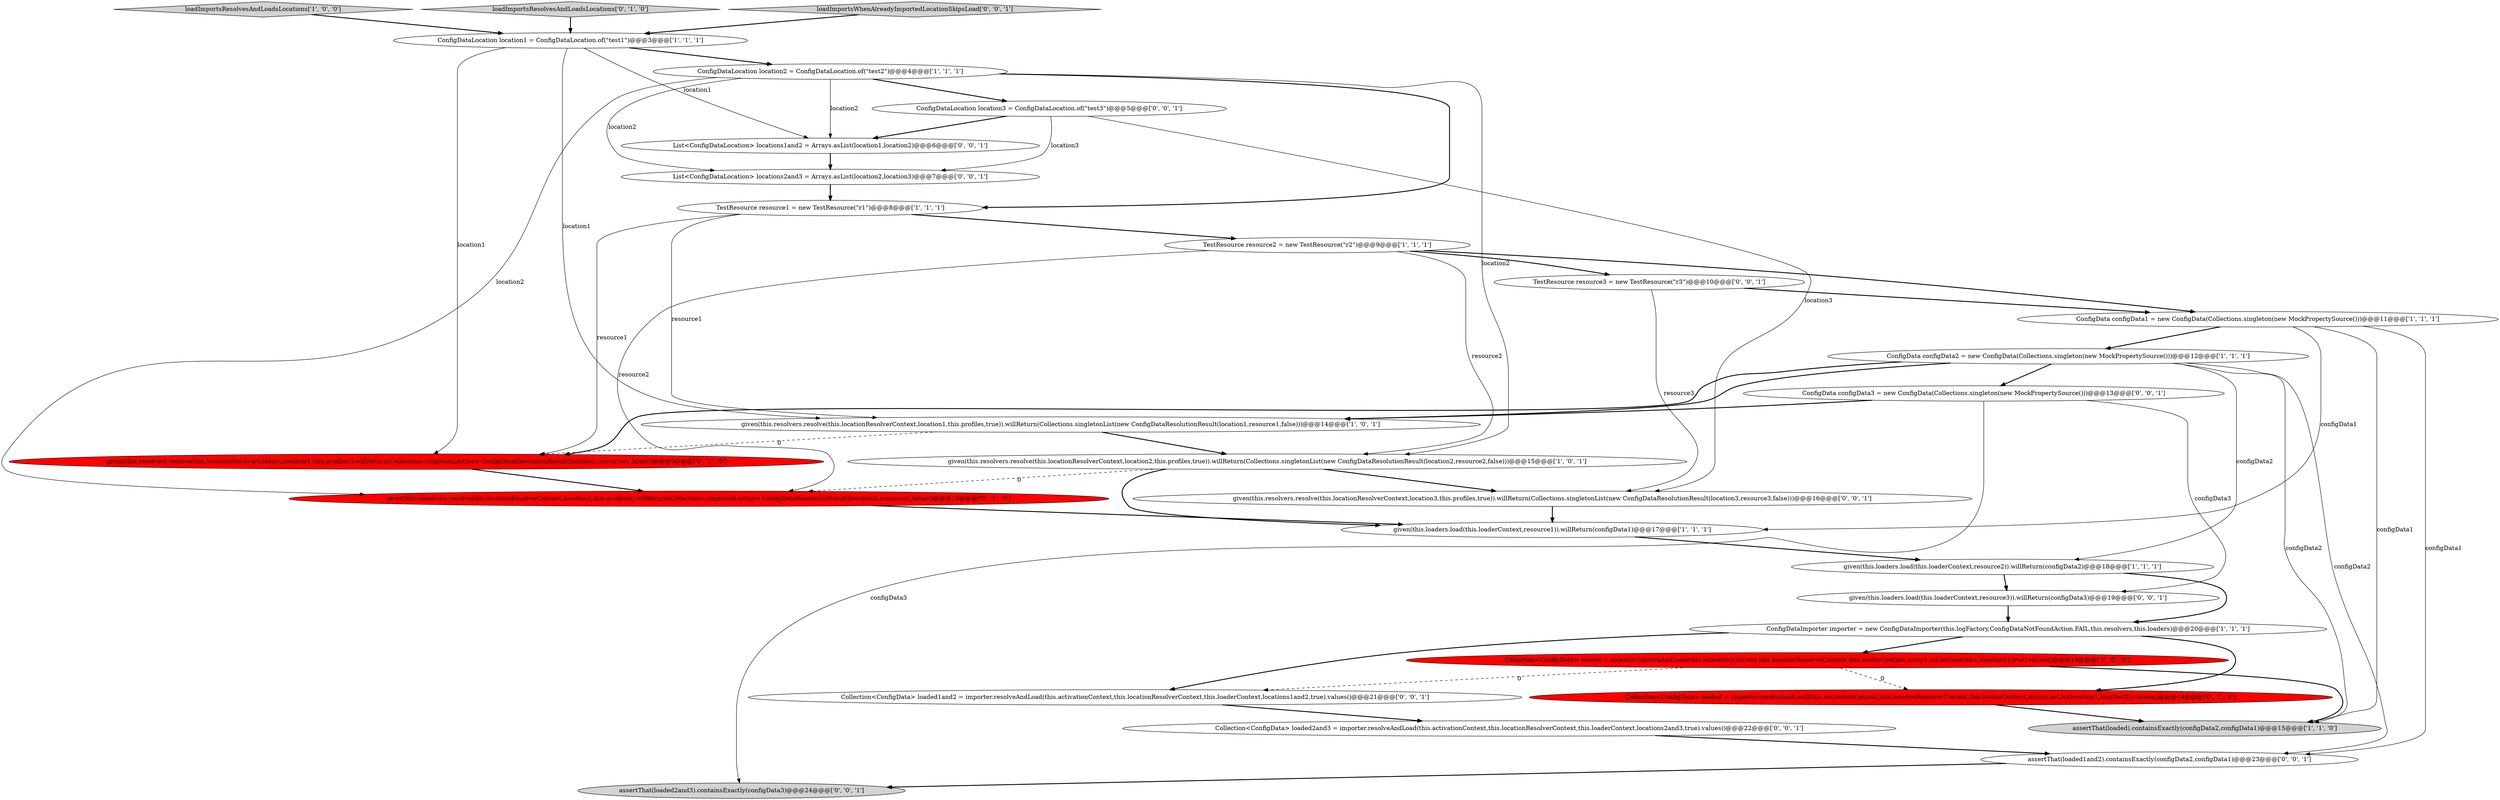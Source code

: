 digraph {
5 [style = filled, label = "Collection<ConfigData> loaded = importer.resolveAndLoad(this.activationContext,this.locationResolverContext,this.loaderContext,Arrays.asList(location1,location2),true).values()@@@14@@@['1', '0', '0']", fillcolor = red, shape = ellipse image = "AAA1AAABBB1BBB"];
6 [style = filled, label = "ConfigDataLocation location1 = ConfigDataLocation.of(\"test1\")@@@3@@@['1', '1', '1']", fillcolor = white, shape = ellipse image = "AAA0AAABBB1BBB"];
1 [style = filled, label = "TestResource resource1 = new TestResource(\"r1\")@@@8@@@['1', '1', '1']", fillcolor = white, shape = ellipse image = "AAA0AAABBB1BBB"];
7 [style = filled, label = "ConfigDataImporter importer = new ConfigDataImporter(this.logFactory,ConfigDataNotFoundAction.FAIL,this.resolvers,this.loaders)@@@20@@@['1', '1', '1']", fillcolor = white, shape = ellipse image = "AAA0AAABBB1BBB"];
13 [style = filled, label = "given(this.loaders.load(this.loaderContext,resource1)).willReturn(configData1)@@@17@@@['1', '1', '1']", fillcolor = white, shape = ellipse image = "AAA0AAABBB1BBB"];
22 [style = filled, label = "ConfigData configData3 = new ConfigData(Collections.singleton(new MockPropertySource()))@@@13@@@['0', '0', '1']", fillcolor = white, shape = ellipse image = "AAA0AAABBB3BBB"];
9 [style = filled, label = "loadImportsResolvesAndLoadsLocations['1', '0', '0']", fillcolor = lightgray, shape = diamond image = "AAA0AAABBB1BBB"];
16 [style = filled, label = "loadImportsResolvesAndLoadsLocations['0', '1', '0']", fillcolor = lightgray, shape = diamond image = "AAA0AAABBB2BBB"];
17 [style = filled, label = "given(this.resolvers.resolve(this.locationResolverContext,location1,this.profiles)).willReturn(Collections.singletonList(new ConfigDataResolutionResult(location1,resource1,false)))@@@9@@@['0', '1', '0']", fillcolor = red, shape = ellipse image = "AAA1AAABBB2BBB"];
14 [style = filled, label = "Collection<ConfigData> loaded = importer.resolveAndLoad(this.activationContext,this.locationResolverContext,this.loaderContext,Arrays.asList(location1,location2)).values()@@@14@@@['0', '1', '0']", fillcolor = red, shape = ellipse image = "AAA1AAABBB2BBB"];
26 [style = filled, label = "List<ConfigDataLocation> locations1and2 = Arrays.asList(location1,location2)@@@6@@@['0', '0', '1']", fillcolor = white, shape = ellipse image = "AAA0AAABBB3BBB"];
0 [style = filled, label = "assertThat(loaded).containsExactly(configData2,configData1)@@@15@@@['1', '1', '0']", fillcolor = lightgray, shape = ellipse image = "AAA0AAABBB1BBB"];
2 [style = filled, label = "ConfigData configData2 = new ConfigData(Collections.singleton(new MockPropertySource()))@@@12@@@['1', '1', '1']", fillcolor = white, shape = ellipse image = "AAA0AAABBB1BBB"];
21 [style = filled, label = "given(this.resolvers.resolve(this.locationResolverContext,location3,this.profiles,true)).willReturn(Collections.singletonList(new ConfigDataResolutionResult(location3,resource3,false)))@@@16@@@['0', '0', '1']", fillcolor = white, shape = ellipse image = "AAA0AAABBB3BBB"];
25 [style = filled, label = "loadImportsWhenAlreadyImportedLocationSkipsLoad['0', '0', '1']", fillcolor = lightgray, shape = diamond image = "AAA0AAABBB3BBB"];
15 [style = filled, label = "given(this.resolvers.resolve(this.locationResolverContext,location2,this.profiles)).willReturn(Collections.singletonList(new ConfigDataResolutionResult(location2,resource2,false)))@@@10@@@['0', '1', '0']", fillcolor = red, shape = ellipse image = "AAA1AAABBB2BBB"];
8 [style = filled, label = "given(this.resolvers.resolve(this.locationResolverContext,location1,this.profiles,true)).willReturn(Collections.singletonList(new ConfigDataResolutionResult(location1,resource1,false)))@@@14@@@['1', '0', '1']", fillcolor = white, shape = ellipse image = "AAA0AAABBB1BBB"];
29 [style = filled, label = "assertThat(loaded1and2).containsExactly(configData2,configData1)@@@23@@@['0', '0', '1']", fillcolor = white, shape = ellipse image = "AAA0AAABBB3BBB"];
27 [style = filled, label = "Collection<ConfigData> loaded2and3 = importer.resolveAndLoad(this.activationContext,this.locationResolverContext,this.loaderContext,locations2and3,true).values()@@@22@@@['0', '0', '1']", fillcolor = white, shape = ellipse image = "AAA0AAABBB3BBB"];
19 [style = filled, label = "List<ConfigDataLocation> locations2and3 = Arrays.asList(location2,location3)@@@7@@@['0', '0', '1']", fillcolor = white, shape = ellipse image = "AAA0AAABBB3BBB"];
23 [style = filled, label = "Collection<ConfigData> loaded1and2 = importer.resolveAndLoad(this.activationContext,this.locationResolverContext,this.loaderContext,locations1and2,true).values()@@@21@@@['0', '0', '1']", fillcolor = white, shape = ellipse image = "AAA0AAABBB3BBB"];
18 [style = filled, label = "assertThat(loaded2and3).containsExactly(configData3)@@@24@@@['0', '0', '1']", fillcolor = lightgray, shape = ellipse image = "AAA0AAABBB3BBB"];
11 [style = filled, label = "given(this.loaders.load(this.loaderContext,resource2)).willReturn(configData2)@@@18@@@['1', '1', '1']", fillcolor = white, shape = ellipse image = "AAA0AAABBB1BBB"];
24 [style = filled, label = "given(this.loaders.load(this.loaderContext,resource3)).willReturn(configData3)@@@19@@@['0', '0', '1']", fillcolor = white, shape = ellipse image = "AAA0AAABBB3BBB"];
28 [style = filled, label = "TestResource resource3 = new TestResource(\"r3\")@@@10@@@['0', '0', '1']", fillcolor = white, shape = ellipse image = "AAA0AAABBB3BBB"];
12 [style = filled, label = "given(this.resolvers.resolve(this.locationResolverContext,location2,this.profiles,true)).willReturn(Collections.singletonList(new ConfigDataResolutionResult(location2,resource2,false)))@@@15@@@['1', '0', '1']", fillcolor = white, shape = ellipse image = "AAA0AAABBB1BBB"];
20 [style = filled, label = "ConfigDataLocation location3 = ConfigDataLocation.of(\"test3\")@@@5@@@['0', '0', '1']", fillcolor = white, shape = ellipse image = "AAA0AAABBB3BBB"];
3 [style = filled, label = "ConfigData configData1 = new ConfigData(Collections.singleton(new MockPropertySource()))@@@11@@@['1', '1', '1']", fillcolor = white, shape = ellipse image = "AAA0AAABBB1BBB"];
4 [style = filled, label = "TestResource resource2 = new TestResource(\"r2\")@@@9@@@['1', '1', '1']", fillcolor = white, shape = ellipse image = "AAA0AAABBB1BBB"];
10 [style = filled, label = "ConfigDataLocation location2 = ConfigDataLocation.of(\"test2\")@@@4@@@['1', '1', '1']", fillcolor = white, shape = ellipse image = "AAA0AAABBB1BBB"];
2->17 [style = bold, label=""];
2->11 [style = solid, label="configData2"];
4->3 [style = bold, label=""];
1->4 [style = bold, label=""];
15->13 [style = bold, label=""];
10->20 [style = bold, label=""];
5->14 [style = dashed, label="0"];
6->17 [style = solid, label="location1"];
23->27 [style = bold, label=""];
4->15 [style = solid, label="resource2"];
20->26 [style = bold, label=""];
12->21 [style = bold, label=""];
5->23 [style = dashed, label="0"];
16->6 [style = bold, label=""];
6->8 [style = solid, label="location1"];
10->26 [style = solid, label="location2"];
22->24 [style = solid, label="configData3"];
10->15 [style = solid, label="location2"];
26->19 [style = bold, label=""];
11->24 [style = bold, label=""];
25->6 [style = bold, label=""];
13->11 [style = bold, label=""];
4->28 [style = bold, label=""];
9->6 [style = bold, label=""];
29->18 [style = bold, label=""];
3->13 [style = solid, label="configData1"];
7->14 [style = bold, label=""];
22->18 [style = solid, label="configData3"];
22->8 [style = bold, label=""];
12->13 [style = bold, label=""];
19->1 [style = bold, label=""];
7->5 [style = bold, label=""];
10->12 [style = solid, label="location2"];
2->0 [style = solid, label="configData2"];
20->19 [style = solid, label="location3"];
3->2 [style = bold, label=""];
5->0 [style = bold, label=""];
14->0 [style = bold, label=""];
4->12 [style = solid, label="resource2"];
6->26 [style = solid, label="location1"];
1->17 [style = solid, label="resource1"];
10->19 [style = solid, label="location2"];
3->29 [style = solid, label="configData1"];
6->10 [style = bold, label=""];
7->23 [style = bold, label=""];
3->0 [style = solid, label="configData1"];
17->15 [style = bold, label=""];
12->15 [style = dashed, label="0"];
8->17 [style = dashed, label="0"];
1->8 [style = solid, label="resource1"];
28->3 [style = bold, label=""];
2->29 [style = solid, label="configData2"];
27->29 [style = bold, label=""];
2->22 [style = bold, label=""];
10->1 [style = bold, label=""];
24->7 [style = bold, label=""];
28->21 [style = solid, label="resource3"];
8->12 [style = bold, label=""];
11->7 [style = bold, label=""];
2->8 [style = bold, label=""];
21->13 [style = bold, label=""];
20->21 [style = solid, label="location3"];
}
